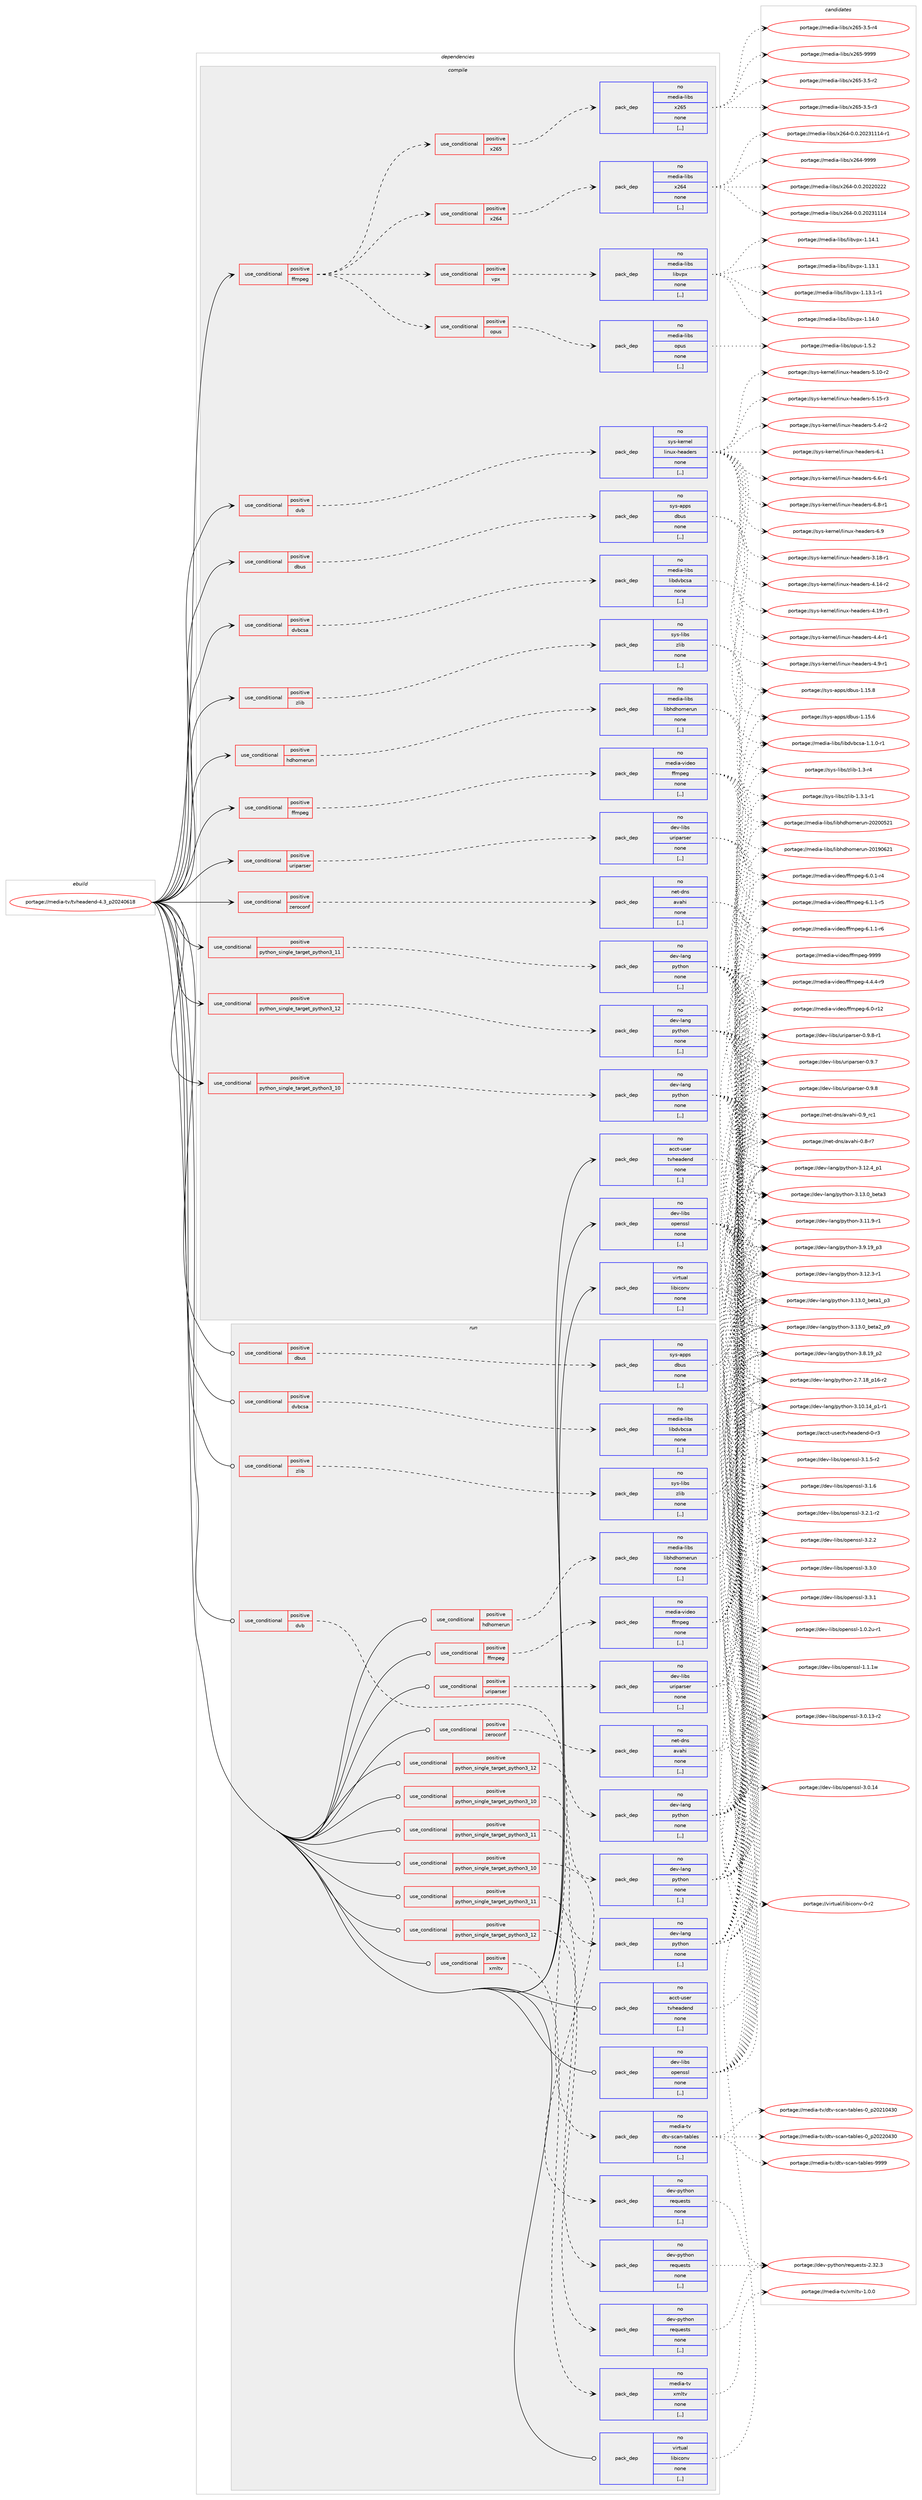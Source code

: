 digraph prolog {

# *************
# Graph options
# *************

newrank=true;
concentrate=true;
compound=true;
graph [rankdir=LR,fontname=Helvetica,fontsize=10,ranksep=1.5];#, ranksep=2.5, nodesep=0.2];
edge  [arrowhead=vee];
node  [fontname=Helvetica,fontsize=10];

# **********
# The ebuild
# **********

subgraph cluster_leftcol {
color=gray;
rank=same;
label=<<i>ebuild</i>>;
id [label="portage://media-tv/tvheadend-4.3_p20240618", color=red, width=4, href="../media-tv/tvheadend-4.3_p20240618.svg"];
}

# ****************
# The dependencies
# ****************

subgraph cluster_midcol {
color=gray;
label=<<i>dependencies</i>>;
subgraph cluster_compile {
fillcolor="#eeeeee";
style=filled;
label=<<i>compile</i>>;
subgraph cond80689 {
dependency317499 [label=<<TABLE BORDER="0" CELLBORDER="1" CELLSPACING="0" CELLPADDING="4"><TR><TD ROWSPAN="3" CELLPADDING="10">use_conditional</TD></TR><TR><TD>positive</TD></TR><TR><TD>dbus</TD></TR></TABLE>>, shape=none, color=red];
subgraph pack234355 {
dependency317500 [label=<<TABLE BORDER="0" CELLBORDER="1" CELLSPACING="0" CELLPADDING="4" WIDTH="220"><TR><TD ROWSPAN="6" CELLPADDING="30">pack_dep</TD></TR><TR><TD WIDTH="110">no</TD></TR><TR><TD>sys-apps</TD></TR><TR><TD>dbus</TD></TR><TR><TD>none</TD></TR><TR><TD>[,,]</TD></TR></TABLE>>, shape=none, color=blue];
}
dependency317499:e -> dependency317500:w [weight=20,style="dashed",arrowhead="vee"];
}
id:e -> dependency317499:w [weight=20,style="solid",arrowhead="vee"];
subgraph cond80690 {
dependency317501 [label=<<TABLE BORDER="0" CELLBORDER="1" CELLSPACING="0" CELLPADDING="4"><TR><TD ROWSPAN="3" CELLPADDING="10">use_conditional</TD></TR><TR><TD>positive</TD></TR><TR><TD>dvb</TD></TR></TABLE>>, shape=none, color=red];
subgraph pack234356 {
dependency317502 [label=<<TABLE BORDER="0" CELLBORDER="1" CELLSPACING="0" CELLPADDING="4" WIDTH="220"><TR><TD ROWSPAN="6" CELLPADDING="30">pack_dep</TD></TR><TR><TD WIDTH="110">no</TD></TR><TR><TD>sys-kernel</TD></TR><TR><TD>linux-headers</TD></TR><TR><TD>none</TD></TR><TR><TD>[,,]</TD></TR></TABLE>>, shape=none, color=blue];
}
dependency317501:e -> dependency317502:w [weight=20,style="dashed",arrowhead="vee"];
}
id:e -> dependency317501:w [weight=20,style="solid",arrowhead="vee"];
subgraph cond80691 {
dependency317503 [label=<<TABLE BORDER="0" CELLBORDER="1" CELLSPACING="0" CELLPADDING="4"><TR><TD ROWSPAN="3" CELLPADDING="10">use_conditional</TD></TR><TR><TD>positive</TD></TR><TR><TD>dvbcsa</TD></TR></TABLE>>, shape=none, color=red];
subgraph pack234357 {
dependency317504 [label=<<TABLE BORDER="0" CELLBORDER="1" CELLSPACING="0" CELLPADDING="4" WIDTH="220"><TR><TD ROWSPAN="6" CELLPADDING="30">pack_dep</TD></TR><TR><TD WIDTH="110">no</TD></TR><TR><TD>media-libs</TD></TR><TR><TD>libdvbcsa</TD></TR><TR><TD>none</TD></TR><TR><TD>[,,]</TD></TR></TABLE>>, shape=none, color=blue];
}
dependency317503:e -> dependency317504:w [weight=20,style="dashed",arrowhead="vee"];
}
id:e -> dependency317503:w [weight=20,style="solid",arrowhead="vee"];
subgraph cond80692 {
dependency317505 [label=<<TABLE BORDER="0" CELLBORDER="1" CELLSPACING="0" CELLPADDING="4"><TR><TD ROWSPAN="3" CELLPADDING="10">use_conditional</TD></TR><TR><TD>positive</TD></TR><TR><TD>ffmpeg</TD></TR></TABLE>>, shape=none, color=red];
subgraph cond80693 {
dependency317506 [label=<<TABLE BORDER="0" CELLBORDER="1" CELLSPACING="0" CELLPADDING="4"><TR><TD ROWSPAN="3" CELLPADDING="10">use_conditional</TD></TR><TR><TD>positive</TD></TR><TR><TD>opus</TD></TR></TABLE>>, shape=none, color=red];
subgraph pack234358 {
dependency317507 [label=<<TABLE BORDER="0" CELLBORDER="1" CELLSPACING="0" CELLPADDING="4" WIDTH="220"><TR><TD ROWSPAN="6" CELLPADDING="30">pack_dep</TD></TR><TR><TD WIDTH="110">no</TD></TR><TR><TD>media-libs</TD></TR><TR><TD>opus</TD></TR><TR><TD>none</TD></TR><TR><TD>[,,]</TD></TR></TABLE>>, shape=none, color=blue];
}
dependency317506:e -> dependency317507:w [weight=20,style="dashed",arrowhead="vee"];
}
dependency317505:e -> dependency317506:w [weight=20,style="dashed",arrowhead="vee"];
subgraph cond80694 {
dependency317508 [label=<<TABLE BORDER="0" CELLBORDER="1" CELLSPACING="0" CELLPADDING="4"><TR><TD ROWSPAN="3" CELLPADDING="10">use_conditional</TD></TR><TR><TD>positive</TD></TR><TR><TD>vpx</TD></TR></TABLE>>, shape=none, color=red];
subgraph pack234359 {
dependency317509 [label=<<TABLE BORDER="0" CELLBORDER="1" CELLSPACING="0" CELLPADDING="4" WIDTH="220"><TR><TD ROWSPAN="6" CELLPADDING="30">pack_dep</TD></TR><TR><TD WIDTH="110">no</TD></TR><TR><TD>media-libs</TD></TR><TR><TD>libvpx</TD></TR><TR><TD>none</TD></TR><TR><TD>[,,]</TD></TR></TABLE>>, shape=none, color=blue];
}
dependency317508:e -> dependency317509:w [weight=20,style="dashed",arrowhead="vee"];
}
dependency317505:e -> dependency317508:w [weight=20,style="dashed",arrowhead="vee"];
subgraph cond80695 {
dependency317510 [label=<<TABLE BORDER="0" CELLBORDER="1" CELLSPACING="0" CELLPADDING="4"><TR><TD ROWSPAN="3" CELLPADDING="10">use_conditional</TD></TR><TR><TD>positive</TD></TR><TR><TD>x264</TD></TR></TABLE>>, shape=none, color=red];
subgraph pack234360 {
dependency317511 [label=<<TABLE BORDER="0" CELLBORDER="1" CELLSPACING="0" CELLPADDING="4" WIDTH="220"><TR><TD ROWSPAN="6" CELLPADDING="30">pack_dep</TD></TR><TR><TD WIDTH="110">no</TD></TR><TR><TD>media-libs</TD></TR><TR><TD>x264</TD></TR><TR><TD>none</TD></TR><TR><TD>[,,]</TD></TR></TABLE>>, shape=none, color=blue];
}
dependency317510:e -> dependency317511:w [weight=20,style="dashed",arrowhead="vee"];
}
dependency317505:e -> dependency317510:w [weight=20,style="dashed",arrowhead="vee"];
subgraph cond80696 {
dependency317512 [label=<<TABLE BORDER="0" CELLBORDER="1" CELLSPACING="0" CELLPADDING="4"><TR><TD ROWSPAN="3" CELLPADDING="10">use_conditional</TD></TR><TR><TD>positive</TD></TR><TR><TD>x265</TD></TR></TABLE>>, shape=none, color=red];
subgraph pack234361 {
dependency317513 [label=<<TABLE BORDER="0" CELLBORDER="1" CELLSPACING="0" CELLPADDING="4" WIDTH="220"><TR><TD ROWSPAN="6" CELLPADDING="30">pack_dep</TD></TR><TR><TD WIDTH="110">no</TD></TR><TR><TD>media-libs</TD></TR><TR><TD>x265</TD></TR><TR><TD>none</TD></TR><TR><TD>[,,]</TD></TR></TABLE>>, shape=none, color=blue];
}
dependency317512:e -> dependency317513:w [weight=20,style="dashed",arrowhead="vee"];
}
dependency317505:e -> dependency317512:w [weight=20,style="dashed",arrowhead="vee"];
}
id:e -> dependency317505:w [weight=20,style="solid",arrowhead="vee"];
subgraph cond80697 {
dependency317514 [label=<<TABLE BORDER="0" CELLBORDER="1" CELLSPACING="0" CELLPADDING="4"><TR><TD ROWSPAN="3" CELLPADDING="10">use_conditional</TD></TR><TR><TD>positive</TD></TR><TR><TD>ffmpeg</TD></TR></TABLE>>, shape=none, color=red];
subgraph pack234362 {
dependency317515 [label=<<TABLE BORDER="0" CELLBORDER="1" CELLSPACING="0" CELLPADDING="4" WIDTH="220"><TR><TD ROWSPAN="6" CELLPADDING="30">pack_dep</TD></TR><TR><TD WIDTH="110">no</TD></TR><TR><TD>media-video</TD></TR><TR><TD>ffmpeg</TD></TR><TR><TD>none</TD></TR><TR><TD>[,,]</TD></TR></TABLE>>, shape=none, color=blue];
}
dependency317514:e -> dependency317515:w [weight=20,style="dashed",arrowhead="vee"];
}
id:e -> dependency317514:w [weight=20,style="solid",arrowhead="vee"];
subgraph cond80698 {
dependency317516 [label=<<TABLE BORDER="0" CELLBORDER="1" CELLSPACING="0" CELLPADDING="4"><TR><TD ROWSPAN="3" CELLPADDING="10">use_conditional</TD></TR><TR><TD>positive</TD></TR><TR><TD>hdhomerun</TD></TR></TABLE>>, shape=none, color=red];
subgraph pack234363 {
dependency317517 [label=<<TABLE BORDER="0" CELLBORDER="1" CELLSPACING="0" CELLPADDING="4" WIDTH="220"><TR><TD ROWSPAN="6" CELLPADDING="30">pack_dep</TD></TR><TR><TD WIDTH="110">no</TD></TR><TR><TD>media-libs</TD></TR><TR><TD>libhdhomerun</TD></TR><TR><TD>none</TD></TR><TR><TD>[,,]</TD></TR></TABLE>>, shape=none, color=blue];
}
dependency317516:e -> dependency317517:w [weight=20,style="dashed",arrowhead="vee"];
}
id:e -> dependency317516:w [weight=20,style="solid",arrowhead="vee"];
subgraph cond80699 {
dependency317518 [label=<<TABLE BORDER="0" CELLBORDER="1" CELLSPACING="0" CELLPADDING="4"><TR><TD ROWSPAN="3" CELLPADDING="10">use_conditional</TD></TR><TR><TD>positive</TD></TR><TR><TD>python_single_target_python3_10</TD></TR></TABLE>>, shape=none, color=red];
subgraph pack234364 {
dependency317519 [label=<<TABLE BORDER="0" CELLBORDER="1" CELLSPACING="0" CELLPADDING="4" WIDTH="220"><TR><TD ROWSPAN="6" CELLPADDING="30">pack_dep</TD></TR><TR><TD WIDTH="110">no</TD></TR><TR><TD>dev-lang</TD></TR><TR><TD>python</TD></TR><TR><TD>none</TD></TR><TR><TD>[,,]</TD></TR></TABLE>>, shape=none, color=blue];
}
dependency317518:e -> dependency317519:w [weight=20,style="dashed",arrowhead="vee"];
}
id:e -> dependency317518:w [weight=20,style="solid",arrowhead="vee"];
subgraph cond80700 {
dependency317520 [label=<<TABLE BORDER="0" CELLBORDER="1" CELLSPACING="0" CELLPADDING="4"><TR><TD ROWSPAN="3" CELLPADDING="10">use_conditional</TD></TR><TR><TD>positive</TD></TR><TR><TD>python_single_target_python3_11</TD></TR></TABLE>>, shape=none, color=red];
subgraph pack234365 {
dependency317521 [label=<<TABLE BORDER="0" CELLBORDER="1" CELLSPACING="0" CELLPADDING="4" WIDTH="220"><TR><TD ROWSPAN="6" CELLPADDING="30">pack_dep</TD></TR><TR><TD WIDTH="110">no</TD></TR><TR><TD>dev-lang</TD></TR><TR><TD>python</TD></TR><TR><TD>none</TD></TR><TR><TD>[,,]</TD></TR></TABLE>>, shape=none, color=blue];
}
dependency317520:e -> dependency317521:w [weight=20,style="dashed",arrowhead="vee"];
}
id:e -> dependency317520:w [weight=20,style="solid",arrowhead="vee"];
subgraph cond80701 {
dependency317522 [label=<<TABLE BORDER="0" CELLBORDER="1" CELLSPACING="0" CELLPADDING="4"><TR><TD ROWSPAN="3" CELLPADDING="10">use_conditional</TD></TR><TR><TD>positive</TD></TR><TR><TD>python_single_target_python3_12</TD></TR></TABLE>>, shape=none, color=red];
subgraph pack234366 {
dependency317523 [label=<<TABLE BORDER="0" CELLBORDER="1" CELLSPACING="0" CELLPADDING="4" WIDTH="220"><TR><TD ROWSPAN="6" CELLPADDING="30">pack_dep</TD></TR><TR><TD WIDTH="110">no</TD></TR><TR><TD>dev-lang</TD></TR><TR><TD>python</TD></TR><TR><TD>none</TD></TR><TR><TD>[,,]</TD></TR></TABLE>>, shape=none, color=blue];
}
dependency317522:e -> dependency317523:w [weight=20,style="dashed",arrowhead="vee"];
}
id:e -> dependency317522:w [weight=20,style="solid",arrowhead="vee"];
subgraph cond80702 {
dependency317524 [label=<<TABLE BORDER="0" CELLBORDER="1" CELLSPACING="0" CELLPADDING="4"><TR><TD ROWSPAN="3" CELLPADDING="10">use_conditional</TD></TR><TR><TD>positive</TD></TR><TR><TD>uriparser</TD></TR></TABLE>>, shape=none, color=red];
subgraph pack234367 {
dependency317525 [label=<<TABLE BORDER="0" CELLBORDER="1" CELLSPACING="0" CELLPADDING="4" WIDTH="220"><TR><TD ROWSPAN="6" CELLPADDING="30">pack_dep</TD></TR><TR><TD WIDTH="110">no</TD></TR><TR><TD>dev-libs</TD></TR><TR><TD>uriparser</TD></TR><TR><TD>none</TD></TR><TR><TD>[,,]</TD></TR></TABLE>>, shape=none, color=blue];
}
dependency317524:e -> dependency317525:w [weight=20,style="dashed",arrowhead="vee"];
}
id:e -> dependency317524:w [weight=20,style="solid",arrowhead="vee"];
subgraph cond80703 {
dependency317526 [label=<<TABLE BORDER="0" CELLBORDER="1" CELLSPACING="0" CELLPADDING="4"><TR><TD ROWSPAN="3" CELLPADDING="10">use_conditional</TD></TR><TR><TD>positive</TD></TR><TR><TD>zeroconf</TD></TR></TABLE>>, shape=none, color=red];
subgraph pack234368 {
dependency317527 [label=<<TABLE BORDER="0" CELLBORDER="1" CELLSPACING="0" CELLPADDING="4" WIDTH="220"><TR><TD ROWSPAN="6" CELLPADDING="30">pack_dep</TD></TR><TR><TD WIDTH="110">no</TD></TR><TR><TD>net-dns</TD></TR><TR><TD>avahi</TD></TR><TR><TD>none</TD></TR><TR><TD>[,,]</TD></TR></TABLE>>, shape=none, color=blue];
}
dependency317526:e -> dependency317527:w [weight=20,style="dashed",arrowhead="vee"];
}
id:e -> dependency317526:w [weight=20,style="solid",arrowhead="vee"];
subgraph cond80704 {
dependency317528 [label=<<TABLE BORDER="0" CELLBORDER="1" CELLSPACING="0" CELLPADDING="4"><TR><TD ROWSPAN="3" CELLPADDING="10">use_conditional</TD></TR><TR><TD>positive</TD></TR><TR><TD>zlib</TD></TR></TABLE>>, shape=none, color=red];
subgraph pack234369 {
dependency317529 [label=<<TABLE BORDER="0" CELLBORDER="1" CELLSPACING="0" CELLPADDING="4" WIDTH="220"><TR><TD ROWSPAN="6" CELLPADDING="30">pack_dep</TD></TR><TR><TD WIDTH="110">no</TD></TR><TR><TD>sys-libs</TD></TR><TR><TD>zlib</TD></TR><TR><TD>none</TD></TR><TR><TD>[,,]</TD></TR></TABLE>>, shape=none, color=blue];
}
dependency317528:e -> dependency317529:w [weight=20,style="dashed",arrowhead="vee"];
}
id:e -> dependency317528:w [weight=20,style="solid",arrowhead="vee"];
subgraph pack234370 {
dependency317530 [label=<<TABLE BORDER="0" CELLBORDER="1" CELLSPACING="0" CELLPADDING="4" WIDTH="220"><TR><TD ROWSPAN="6" CELLPADDING="30">pack_dep</TD></TR><TR><TD WIDTH="110">no</TD></TR><TR><TD>acct-user</TD></TR><TR><TD>tvheadend</TD></TR><TR><TD>none</TD></TR><TR><TD>[,,]</TD></TR></TABLE>>, shape=none, color=blue];
}
id:e -> dependency317530:w [weight=20,style="solid",arrowhead="vee"];
subgraph pack234371 {
dependency317531 [label=<<TABLE BORDER="0" CELLBORDER="1" CELLSPACING="0" CELLPADDING="4" WIDTH="220"><TR><TD ROWSPAN="6" CELLPADDING="30">pack_dep</TD></TR><TR><TD WIDTH="110">no</TD></TR><TR><TD>dev-libs</TD></TR><TR><TD>openssl</TD></TR><TR><TD>none</TD></TR><TR><TD>[,,]</TD></TR></TABLE>>, shape=none, color=blue];
}
id:e -> dependency317531:w [weight=20,style="solid",arrowhead="vee"];
subgraph pack234372 {
dependency317532 [label=<<TABLE BORDER="0" CELLBORDER="1" CELLSPACING="0" CELLPADDING="4" WIDTH="220"><TR><TD ROWSPAN="6" CELLPADDING="30">pack_dep</TD></TR><TR><TD WIDTH="110">no</TD></TR><TR><TD>virtual</TD></TR><TR><TD>libiconv</TD></TR><TR><TD>none</TD></TR><TR><TD>[,,]</TD></TR></TABLE>>, shape=none, color=blue];
}
id:e -> dependency317532:w [weight=20,style="solid",arrowhead="vee"];
}
subgraph cluster_compileandrun {
fillcolor="#eeeeee";
style=filled;
label=<<i>compile and run</i>>;
}
subgraph cluster_run {
fillcolor="#eeeeee";
style=filled;
label=<<i>run</i>>;
subgraph cond80705 {
dependency317533 [label=<<TABLE BORDER="0" CELLBORDER="1" CELLSPACING="0" CELLPADDING="4"><TR><TD ROWSPAN="3" CELLPADDING="10">use_conditional</TD></TR><TR><TD>positive</TD></TR><TR><TD>dbus</TD></TR></TABLE>>, shape=none, color=red];
subgraph pack234373 {
dependency317534 [label=<<TABLE BORDER="0" CELLBORDER="1" CELLSPACING="0" CELLPADDING="4" WIDTH="220"><TR><TD ROWSPAN="6" CELLPADDING="30">pack_dep</TD></TR><TR><TD WIDTH="110">no</TD></TR><TR><TD>sys-apps</TD></TR><TR><TD>dbus</TD></TR><TR><TD>none</TD></TR><TR><TD>[,,]</TD></TR></TABLE>>, shape=none, color=blue];
}
dependency317533:e -> dependency317534:w [weight=20,style="dashed",arrowhead="vee"];
}
id:e -> dependency317533:w [weight=20,style="solid",arrowhead="odot"];
subgraph cond80706 {
dependency317535 [label=<<TABLE BORDER="0" CELLBORDER="1" CELLSPACING="0" CELLPADDING="4"><TR><TD ROWSPAN="3" CELLPADDING="10">use_conditional</TD></TR><TR><TD>positive</TD></TR><TR><TD>dvb</TD></TR></TABLE>>, shape=none, color=red];
subgraph pack234374 {
dependency317536 [label=<<TABLE BORDER="0" CELLBORDER="1" CELLSPACING="0" CELLPADDING="4" WIDTH="220"><TR><TD ROWSPAN="6" CELLPADDING="30">pack_dep</TD></TR><TR><TD WIDTH="110">no</TD></TR><TR><TD>media-tv</TD></TR><TR><TD>dtv-scan-tables</TD></TR><TR><TD>none</TD></TR><TR><TD>[,,]</TD></TR></TABLE>>, shape=none, color=blue];
}
dependency317535:e -> dependency317536:w [weight=20,style="dashed",arrowhead="vee"];
}
id:e -> dependency317535:w [weight=20,style="solid",arrowhead="odot"];
subgraph cond80707 {
dependency317537 [label=<<TABLE BORDER="0" CELLBORDER="1" CELLSPACING="0" CELLPADDING="4"><TR><TD ROWSPAN="3" CELLPADDING="10">use_conditional</TD></TR><TR><TD>positive</TD></TR><TR><TD>dvbcsa</TD></TR></TABLE>>, shape=none, color=red];
subgraph pack234375 {
dependency317538 [label=<<TABLE BORDER="0" CELLBORDER="1" CELLSPACING="0" CELLPADDING="4" WIDTH="220"><TR><TD ROWSPAN="6" CELLPADDING="30">pack_dep</TD></TR><TR><TD WIDTH="110">no</TD></TR><TR><TD>media-libs</TD></TR><TR><TD>libdvbcsa</TD></TR><TR><TD>none</TD></TR><TR><TD>[,,]</TD></TR></TABLE>>, shape=none, color=blue];
}
dependency317537:e -> dependency317538:w [weight=20,style="dashed",arrowhead="vee"];
}
id:e -> dependency317537:w [weight=20,style="solid",arrowhead="odot"];
subgraph cond80708 {
dependency317539 [label=<<TABLE BORDER="0" CELLBORDER="1" CELLSPACING="0" CELLPADDING="4"><TR><TD ROWSPAN="3" CELLPADDING="10">use_conditional</TD></TR><TR><TD>positive</TD></TR><TR><TD>ffmpeg</TD></TR></TABLE>>, shape=none, color=red];
subgraph pack234376 {
dependency317540 [label=<<TABLE BORDER="0" CELLBORDER="1" CELLSPACING="0" CELLPADDING="4" WIDTH="220"><TR><TD ROWSPAN="6" CELLPADDING="30">pack_dep</TD></TR><TR><TD WIDTH="110">no</TD></TR><TR><TD>media-video</TD></TR><TR><TD>ffmpeg</TD></TR><TR><TD>none</TD></TR><TR><TD>[,,]</TD></TR></TABLE>>, shape=none, color=blue];
}
dependency317539:e -> dependency317540:w [weight=20,style="dashed",arrowhead="vee"];
}
id:e -> dependency317539:w [weight=20,style="solid",arrowhead="odot"];
subgraph cond80709 {
dependency317541 [label=<<TABLE BORDER="0" CELLBORDER="1" CELLSPACING="0" CELLPADDING="4"><TR><TD ROWSPAN="3" CELLPADDING="10">use_conditional</TD></TR><TR><TD>positive</TD></TR><TR><TD>hdhomerun</TD></TR></TABLE>>, shape=none, color=red];
subgraph pack234377 {
dependency317542 [label=<<TABLE BORDER="0" CELLBORDER="1" CELLSPACING="0" CELLPADDING="4" WIDTH="220"><TR><TD ROWSPAN="6" CELLPADDING="30">pack_dep</TD></TR><TR><TD WIDTH="110">no</TD></TR><TR><TD>media-libs</TD></TR><TR><TD>libhdhomerun</TD></TR><TR><TD>none</TD></TR><TR><TD>[,,]</TD></TR></TABLE>>, shape=none, color=blue];
}
dependency317541:e -> dependency317542:w [weight=20,style="dashed",arrowhead="vee"];
}
id:e -> dependency317541:w [weight=20,style="solid",arrowhead="odot"];
subgraph cond80710 {
dependency317543 [label=<<TABLE BORDER="0" CELLBORDER="1" CELLSPACING="0" CELLPADDING="4"><TR><TD ROWSPAN="3" CELLPADDING="10">use_conditional</TD></TR><TR><TD>positive</TD></TR><TR><TD>python_single_target_python3_10</TD></TR></TABLE>>, shape=none, color=red];
subgraph pack234378 {
dependency317544 [label=<<TABLE BORDER="0" CELLBORDER="1" CELLSPACING="0" CELLPADDING="4" WIDTH="220"><TR><TD ROWSPAN="6" CELLPADDING="30">pack_dep</TD></TR><TR><TD WIDTH="110">no</TD></TR><TR><TD>dev-lang</TD></TR><TR><TD>python</TD></TR><TR><TD>none</TD></TR><TR><TD>[,,]</TD></TR></TABLE>>, shape=none, color=blue];
}
dependency317543:e -> dependency317544:w [weight=20,style="dashed",arrowhead="vee"];
}
id:e -> dependency317543:w [weight=20,style="solid",arrowhead="odot"];
subgraph cond80711 {
dependency317545 [label=<<TABLE BORDER="0" CELLBORDER="1" CELLSPACING="0" CELLPADDING="4"><TR><TD ROWSPAN="3" CELLPADDING="10">use_conditional</TD></TR><TR><TD>positive</TD></TR><TR><TD>python_single_target_python3_10</TD></TR></TABLE>>, shape=none, color=red];
subgraph pack234379 {
dependency317546 [label=<<TABLE BORDER="0" CELLBORDER="1" CELLSPACING="0" CELLPADDING="4" WIDTH="220"><TR><TD ROWSPAN="6" CELLPADDING="30">pack_dep</TD></TR><TR><TD WIDTH="110">no</TD></TR><TR><TD>dev-python</TD></TR><TR><TD>requests</TD></TR><TR><TD>none</TD></TR><TR><TD>[,,]</TD></TR></TABLE>>, shape=none, color=blue];
}
dependency317545:e -> dependency317546:w [weight=20,style="dashed",arrowhead="vee"];
}
id:e -> dependency317545:w [weight=20,style="solid",arrowhead="odot"];
subgraph cond80712 {
dependency317547 [label=<<TABLE BORDER="0" CELLBORDER="1" CELLSPACING="0" CELLPADDING="4"><TR><TD ROWSPAN="3" CELLPADDING="10">use_conditional</TD></TR><TR><TD>positive</TD></TR><TR><TD>python_single_target_python3_11</TD></TR></TABLE>>, shape=none, color=red];
subgraph pack234380 {
dependency317548 [label=<<TABLE BORDER="0" CELLBORDER="1" CELLSPACING="0" CELLPADDING="4" WIDTH="220"><TR><TD ROWSPAN="6" CELLPADDING="30">pack_dep</TD></TR><TR><TD WIDTH="110">no</TD></TR><TR><TD>dev-lang</TD></TR><TR><TD>python</TD></TR><TR><TD>none</TD></TR><TR><TD>[,,]</TD></TR></TABLE>>, shape=none, color=blue];
}
dependency317547:e -> dependency317548:w [weight=20,style="dashed",arrowhead="vee"];
}
id:e -> dependency317547:w [weight=20,style="solid",arrowhead="odot"];
subgraph cond80713 {
dependency317549 [label=<<TABLE BORDER="0" CELLBORDER="1" CELLSPACING="0" CELLPADDING="4"><TR><TD ROWSPAN="3" CELLPADDING="10">use_conditional</TD></TR><TR><TD>positive</TD></TR><TR><TD>python_single_target_python3_11</TD></TR></TABLE>>, shape=none, color=red];
subgraph pack234381 {
dependency317550 [label=<<TABLE BORDER="0" CELLBORDER="1" CELLSPACING="0" CELLPADDING="4" WIDTH="220"><TR><TD ROWSPAN="6" CELLPADDING="30">pack_dep</TD></TR><TR><TD WIDTH="110">no</TD></TR><TR><TD>dev-python</TD></TR><TR><TD>requests</TD></TR><TR><TD>none</TD></TR><TR><TD>[,,]</TD></TR></TABLE>>, shape=none, color=blue];
}
dependency317549:e -> dependency317550:w [weight=20,style="dashed",arrowhead="vee"];
}
id:e -> dependency317549:w [weight=20,style="solid",arrowhead="odot"];
subgraph cond80714 {
dependency317551 [label=<<TABLE BORDER="0" CELLBORDER="1" CELLSPACING="0" CELLPADDING="4"><TR><TD ROWSPAN="3" CELLPADDING="10">use_conditional</TD></TR><TR><TD>positive</TD></TR><TR><TD>python_single_target_python3_12</TD></TR></TABLE>>, shape=none, color=red];
subgraph pack234382 {
dependency317552 [label=<<TABLE BORDER="0" CELLBORDER="1" CELLSPACING="0" CELLPADDING="4" WIDTH="220"><TR><TD ROWSPAN="6" CELLPADDING="30">pack_dep</TD></TR><TR><TD WIDTH="110">no</TD></TR><TR><TD>dev-lang</TD></TR><TR><TD>python</TD></TR><TR><TD>none</TD></TR><TR><TD>[,,]</TD></TR></TABLE>>, shape=none, color=blue];
}
dependency317551:e -> dependency317552:w [weight=20,style="dashed",arrowhead="vee"];
}
id:e -> dependency317551:w [weight=20,style="solid",arrowhead="odot"];
subgraph cond80715 {
dependency317553 [label=<<TABLE BORDER="0" CELLBORDER="1" CELLSPACING="0" CELLPADDING="4"><TR><TD ROWSPAN="3" CELLPADDING="10">use_conditional</TD></TR><TR><TD>positive</TD></TR><TR><TD>python_single_target_python3_12</TD></TR></TABLE>>, shape=none, color=red];
subgraph pack234383 {
dependency317554 [label=<<TABLE BORDER="0" CELLBORDER="1" CELLSPACING="0" CELLPADDING="4" WIDTH="220"><TR><TD ROWSPAN="6" CELLPADDING="30">pack_dep</TD></TR><TR><TD WIDTH="110">no</TD></TR><TR><TD>dev-python</TD></TR><TR><TD>requests</TD></TR><TR><TD>none</TD></TR><TR><TD>[,,]</TD></TR></TABLE>>, shape=none, color=blue];
}
dependency317553:e -> dependency317554:w [weight=20,style="dashed",arrowhead="vee"];
}
id:e -> dependency317553:w [weight=20,style="solid",arrowhead="odot"];
subgraph cond80716 {
dependency317555 [label=<<TABLE BORDER="0" CELLBORDER="1" CELLSPACING="0" CELLPADDING="4"><TR><TD ROWSPAN="3" CELLPADDING="10">use_conditional</TD></TR><TR><TD>positive</TD></TR><TR><TD>uriparser</TD></TR></TABLE>>, shape=none, color=red];
subgraph pack234384 {
dependency317556 [label=<<TABLE BORDER="0" CELLBORDER="1" CELLSPACING="0" CELLPADDING="4" WIDTH="220"><TR><TD ROWSPAN="6" CELLPADDING="30">pack_dep</TD></TR><TR><TD WIDTH="110">no</TD></TR><TR><TD>dev-libs</TD></TR><TR><TD>uriparser</TD></TR><TR><TD>none</TD></TR><TR><TD>[,,]</TD></TR></TABLE>>, shape=none, color=blue];
}
dependency317555:e -> dependency317556:w [weight=20,style="dashed",arrowhead="vee"];
}
id:e -> dependency317555:w [weight=20,style="solid",arrowhead="odot"];
subgraph cond80717 {
dependency317557 [label=<<TABLE BORDER="0" CELLBORDER="1" CELLSPACING="0" CELLPADDING="4"><TR><TD ROWSPAN="3" CELLPADDING="10">use_conditional</TD></TR><TR><TD>positive</TD></TR><TR><TD>xmltv</TD></TR></TABLE>>, shape=none, color=red];
subgraph pack234385 {
dependency317558 [label=<<TABLE BORDER="0" CELLBORDER="1" CELLSPACING="0" CELLPADDING="4" WIDTH="220"><TR><TD ROWSPAN="6" CELLPADDING="30">pack_dep</TD></TR><TR><TD WIDTH="110">no</TD></TR><TR><TD>media-tv</TD></TR><TR><TD>xmltv</TD></TR><TR><TD>none</TD></TR><TR><TD>[,,]</TD></TR></TABLE>>, shape=none, color=blue];
}
dependency317557:e -> dependency317558:w [weight=20,style="dashed",arrowhead="vee"];
}
id:e -> dependency317557:w [weight=20,style="solid",arrowhead="odot"];
subgraph cond80718 {
dependency317559 [label=<<TABLE BORDER="0" CELLBORDER="1" CELLSPACING="0" CELLPADDING="4"><TR><TD ROWSPAN="3" CELLPADDING="10">use_conditional</TD></TR><TR><TD>positive</TD></TR><TR><TD>zeroconf</TD></TR></TABLE>>, shape=none, color=red];
subgraph pack234386 {
dependency317560 [label=<<TABLE BORDER="0" CELLBORDER="1" CELLSPACING="0" CELLPADDING="4" WIDTH="220"><TR><TD ROWSPAN="6" CELLPADDING="30">pack_dep</TD></TR><TR><TD WIDTH="110">no</TD></TR><TR><TD>net-dns</TD></TR><TR><TD>avahi</TD></TR><TR><TD>none</TD></TR><TR><TD>[,,]</TD></TR></TABLE>>, shape=none, color=blue];
}
dependency317559:e -> dependency317560:w [weight=20,style="dashed",arrowhead="vee"];
}
id:e -> dependency317559:w [weight=20,style="solid",arrowhead="odot"];
subgraph cond80719 {
dependency317561 [label=<<TABLE BORDER="0" CELLBORDER="1" CELLSPACING="0" CELLPADDING="4"><TR><TD ROWSPAN="3" CELLPADDING="10">use_conditional</TD></TR><TR><TD>positive</TD></TR><TR><TD>zlib</TD></TR></TABLE>>, shape=none, color=red];
subgraph pack234387 {
dependency317562 [label=<<TABLE BORDER="0" CELLBORDER="1" CELLSPACING="0" CELLPADDING="4" WIDTH="220"><TR><TD ROWSPAN="6" CELLPADDING="30">pack_dep</TD></TR><TR><TD WIDTH="110">no</TD></TR><TR><TD>sys-libs</TD></TR><TR><TD>zlib</TD></TR><TR><TD>none</TD></TR><TR><TD>[,,]</TD></TR></TABLE>>, shape=none, color=blue];
}
dependency317561:e -> dependency317562:w [weight=20,style="dashed",arrowhead="vee"];
}
id:e -> dependency317561:w [weight=20,style="solid",arrowhead="odot"];
subgraph pack234388 {
dependency317563 [label=<<TABLE BORDER="0" CELLBORDER="1" CELLSPACING="0" CELLPADDING="4" WIDTH="220"><TR><TD ROWSPAN="6" CELLPADDING="30">pack_dep</TD></TR><TR><TD WIDTH="110">no</TD></TR><TR><TD>acct-user</TD></TR><TR><TD>tvheadend</TD></TR><TR><TD>none</TD></TR><TR><TD>[,,]</TD></TR></TABLE>>, shape=none, color=blue];
}
id:e -> dependency317563:w [weight=20,style="solid",arrowhead="odot"];
subgraph pack234389 {
dependency317564 [label=<<TABLE BORDER="0" CELLBORDER="1" CELLSPACING="0" CELLPADDING="4" WIDTH="220"><TR><TD ROWSPAN="6" CELLPADDING="30">pack_dep</TD></TR><TR><TD WIDTH="110">no</TD></TR><TR><TD>dev-libs</TD></TR><TR><TD>openssl</TD></TR><TR><TD>none</TD></TR><TR><TD>[,,]</TD></TR></TABLE>>, shape=none, color=blue];
}
id:e -> dependency317564:w [weight=20,style="solid",arrowhead="odot"];
subgraph pack234390 {
dependency317565 [label=<<TABLE BORDER="0" CELLBORDER="1" CELLSPACING="0" CELLPADDING="4" WIDTH="220"><TR><TD ROWSPAN="6" CELLPADDING="30">pack_dep</TD></TR><TR><TD WIDTH="110">no</TD></TR><TR><TD>virtual</TD></TR><TR><TD>libiconv</TD></TR><TR><TD>none</TD></TR><TR><TD>[,,]</TD></TR></TABLE>>, shape=none, color=blue];
}
id:e -> dependency317565:w [weight=20,style="solid",arrowhead="odot"];
}
}

# **************
# The candidates
# **************

subgraph cluster_choices {
rank=same;
color=gray;
label=<<i>candidates</i>>;

subgraph choice234355 {
color=black;
nodesep=1;
choice1151211154597112112115471009811711545494649534654 [label="portage://sys-apps/dbus-1.15.6", color=red, width=4,href="../sys-apps/dbus-1.15.6.svg"];
choice1151211154597112112115471009811711545494649534656 [label="portage://sys-apps/dbus-1.15.8", color=red, width=4,href="../sys-apps/dbus-1.15.8.svg"];
dependency317500:e -> choice1151211154597112112115471009811711545494649534654:w [style=dotted,weight="100"];
dependency317500:e -> choice1151211154597112112115471009811711545494649534656:w [style=dotted,weight="100"];
}
subgraph choice234356 {
color=black;
nodesep=1;
choice1151211154510710111411010110847108105110117120451041019710010111411545514649564511449 [label="portage://sys-kernel/linux-headers-3.18-r1", color=red, width=4,href="../sys-kernel/linux-headers-3.18-r1.svg"];
choice1151211154510710111411010110847108105110117120451041019710010111411545524649524511450 [label="portage://sys-kernel/linux-headers-4.14-r2", color=red, width=4,href="../sys-kernel/linux-headers-4.14-r2.svg"];
choice1151211154510710111411010110847108105110117120451041019710010111411545524649574511449 [label="portage://sys-kernel/linux-headers-4.19-r1", color=red, width=4,href="../sys-kernel/linux-headers-4.19-r1.svg"];
choice11512111545107101114110101108471081051101171204510410197100101114115455246524511449 [label="portage://sys-kernel/linux-headers-4.4-r1", color=red, width=4,href="../sys-kernel/linux-headers-4.4-r1.svg"];
choice11512111545107101114110101108471081051101171204510410197100101114115455246574511449 [label="portage://sys-kernel/linux-headers-4.9-r1", color=red, width=4,href="../sys-kernel/linux-headers-4.9-r1.svg"];
choice1151211154510710111411010110847108105110117120451041019710010111411545534649484511450 [label="portage://sys-kernel/linux-headers-5.10-r2", color=red, width=4,href="../sys-kernel/linux-headers-5.10-r2.svg"];
choice1151211154510710111411010110847108105110117120451041019710010111411545534649534511451 [label="portage://sys-kernel/linux-headers-5.15-r3", color=red, width=4,href="../sys-kernel/linux-headers-5.15-r3.svg"];
choice11512111545107101114110101108471081051101171204510410197100101114115455346524511450 [label="portage://sys-kernel/linux-headers-5.4-r2", color=red, width=4,href="../sys-kernel/linux-headers-5.4-r2.svg"];
choice1151211154510710111411010110847108105110117120451041019710010111411545544649 [label="portage://sys-kernel/linux-headers-6.1", color=red, width=4,href="../sys-kernel/linux-headers-6.1.svg"];
choice11512111545107101114110101108471081051101171204510410197100101114115455446544511449 [label="portage://sys-kernel/linux-headers-6.6-r1", color=red, width=4,href="../sys-kernel/linux-headers-6.6-r1.svg"];
choice11512111545107101114110101108471081051101171204510410197100101114115455446564511449 [label="portage://sys-kernel/linux-headers-6.8-r1", color=red, width=4,href="../sys-kernel/linux-headers-6.8-r1.svg"];
choice1151211154510710111411010110847108105110117120451041019710010111411545544657 [label="portage://sys-kernel/linux-headers-6.9", color=red, width=4,href="../sys-kernel/linux-headers-6.9.svg"];
dependency317502:e -> choice1151211154510710111411010110847108105110117120451041019710010111411545514649564511449:w [style=dotted,weight="100"];
dependency317502:e -> choice1151211154510710111411010110847108105110117120451041019710010111411545524649524511450:w [style=dotted,weight="100"];
dependency317502:e -> choice1151211154510710111411010110847108105110117120451041019710010111411545524649574511449:w [style=dotted,weight="100"];
dependency317502:e -> choice11512111545107101114110101108471081051101171204510410197100101114115455246524511449:w [style=dotted,weight="100"];
dependency317502:e -> choice11512111545107101114110101108471081051101171204510410197100101114115455246574511449:w [style=dotted,weight="100"];
dependency317502:e -> choice1151211154510710111411010110847108105110117120451041019710010111411545534649484511450:w [style=dotted,weight="100"];
dependency317502:e -> choice1151211154510710111411010110847108105110117120451041019710010111411545534649534511451:w [style=dotted,weight="100"];
dependency317502:e -> choice11512111545107101114110101108471081051101171204510410197100101114115455346524511450:w [style=dotted,weight="100"];
dependency317502:e -> choice1151211154510710111411010110847108105110117120451041019710010111411545544649:w [style=dotted,weight="100"];
dependency317502:e -> choice11512111545107101114110101108471081051101171204510410197100101114115455446544511449:w [style=dotted,weight="100"];
dependency317502:e -> choice11512111545107101114110101108471081051101171204510410197100101114115455446564511449:w [style=dotted,weight="100"];
dependency317502:e -> choice1151211154510710111411010110847108105110117120451041019710010111411545544657:w [style=dotted,weight="100"];
}
subgraph choice234357 {
color=black;
nodesep=1;
choice10910110010597451081059811547108105981001189899115974549464946484511449 [label="portage://media-libs/libdvbcsa-1.1.0-r1", color=red, width=4,href="../media-libs/libdvbcsa-1.1.0-r1.svg"];
dependency317504:e -> choice10910110010597451081059811547108105981001189899115974549464946484511449:w [style=dotted,weight="100"];
}
subgraph choice234358 {
color=black;
nodesep=1;
choice10910110010597451081059811547111112117115454946534650 [label="portage://media-libs/opus-1.5.2", color=red, width=4,href="../media-libs/opus-1.5.2.svg"];
dependency317507:e -> choice10910110010597451081059811547111112117115454946534650:w [style=dotted,weight="100"];
}
subgraph choice234359 {
color=black;
nodesep=1;
choice109101100105974510810598115471081059811811212045494649514649 [label="portage://media-libs/libvpx-1.13.1", color=red, width=4,href="../media-libs/libvpx-1.13.1.svg"];
choice1091011001059745108105981154710810598118112120454946495146494511449 [label="portage://media-libs/libvpx-1.13.1-r1", color=red, width=4,href="../media-libs/libvpx-1.13.1-r1.svg"];
choice109101100105974510810598115471081059811811212045494649524648 [label="portage://media-libs/libvpx-1.14.0", color=red, width=4,href="../media-libs/libvpx-1.14.0.svg"];
choice109101100105974510810598115471081059811811212045494649524649 [label="portage://media-libs/libvpx-1.14.1", color=red, width=4,href="../media-libs/libvpx-1.14.1.svg"];
dependency317509:e -> choice109101100105974510810598115471081059811811212045494649514649:w [style=dotted,weight="100"];
dependency317509:e -> choice1091011001059745108105981154710810598118112120454946495146494511449:w [style=dotted,weight="100"];
dependency317509:e -> choice109101100105974510810598115471081059811811212045494649524648:w [style=dotted,weight="100"];
dependency317509:e -> choice109101100105974510810598115471081059811811212045494649524649:w [style=dotted,weight="100"];
}
subgraph choice234360 {
color=black;
nodesep=1;
choice1091011001059745108105981154712050545245484648465048505048505050 [label="portage://media-libs/x264-0.0.20220222", color=red, width=4,href="../media-libs/x264-0.0.20220222.svg"];
choice1091011001059745108105981154712050545245484648465048505149494952 [label="portage://media-libs/x264-0.0.20231114", color=red, width=4,href="../media-libs/x264-0.0.20231114.svg"];
choice10910110010597451081059811547120505452454846484650485051494949524511449 [label="portage://media-libs/x264-0.0.20231114-r1", color=red, width=4,href="../media-libs/x264-0.0.20231114-r1.svg"];
choice109101100105974510810598115471205054524557575757 [label="portage://media-libs/x264-9999", color=red, width=4,href="../media-libs/x264-9999.svg"];
dependency317511:e -> choice1091011001059745108105981154712050545245484648465048505048505050:w [style=dotted,weight="100"];
dependency317511:e -> choice1091011001059745108105981154712050545245484648465048505149494952:w [style=dotted,weight="100"];
dependency317511:e -> choice10910110010597451081059811547120505452454846484650485051494949524511449:w [style=dotted,weight="100"];
dependency317511:e -> choice109101100105974510810598115471205054524557575757:w [style=dotted,weight="100"];
}
subgraph choice234361 {
color=black;
nodesep=1;
choice10910110010597451081059811547120505453455146534511450 [label="portage://media-libs/x265-3.5-r2", color=red, width=4,href="../media-libs/x265-3.5-r2.svg"];
choice10910110010597451081059811547120505453455146534511451 [label="portage://media-libs/x265-3.5-r3", color=red, width=4,href="../media-libs/x265-3.5-r3.svg"];
choice10910110010597451081059811547120505453455146534511452 [label="portage://media-libs/x265-3.5-r4", color=red, width=4,href="../media-libs/x265-3.5-r4.svg"];
choice109101100105974510810598115471205054534557575757 [label="portage://media-libs/x265-9999", color=red, width=4,href="../media-libs/x265-9999.svg"];
dependency317513:e -> choice10910110010597451081059811547120505453455146534511450:w [style=dotted,weight="100"];
dependency317513:e -> choice10910110010597451081059811547120505453455146534511451:w [style=dotted,weight="100"];
dependency317513:e -> choice10910110010597451081059811547120505453455146534511452:w [style=dotted,weight="100"];
dependency317513:e -> choice109101100105974510810598115471205054534557575757:w [style=dotted,weight="100"];
}
subgraph choice234362 {
color=black;
nodesep=1;
choice1091011001059745118105100101111471021021091121011034552465246524511457 [label="portage://media-video/ffmpeg-4.4.4-r9", color=red, width=4,href="../media-video/ffmpeg-4.4.4-r9.svg"];
choice10910110010597451181051001011114710210210911210110345544648451144950 [label="portage://media-video/ffmpeg-6.0-r12", color=red, width=4,href="../media-video/ffmpeg-6.0-r12.svg"];
choice1091011001059745118105100101111471021021091121011034554464846494511452 [label="portage://media-video/ffmpeg-6.0.1-r4", color=red, width=4,href="../media-video/ffmpeg-6.0.1-r4.svg"];
choice1091011001059745118105100101111471021021091121011034554464946494511453 [label="portage://media-video/ffmpeg-6.1.1-r5", color=red, width=4,href="../media-video/ffmpeg-6.1.1-r5.svg"];
choice1091011001059745118105100101111471021021091121011034554464946494511454 [label="portage://media-video/ffmpeg-6.1.1-r6", color=red, width=4,href="../media-video/ffmpeg-6.1.1-r6.svg"];
choice1091011001059745118105100101111471021021091121011034557575757 [label="portage://media-video/ffmpeg-9999", color=red, width=4,href="../media-video/ffmpeg-9999.svg"];
dependency317515:e -> choice1091011001059745118105100101111471021021091121011034552465246524511457:w [style=dotted,weight="100"];
dependency317515:e -> choice10910110010597451181051001011114710210210911210110345544648451144950:w [style=dotted,weight="100"];
dependency317515:e -> choice1091011001059745118105100101111471021021091121011034554464846494511452:w [style=dotted,weight="100"];
dependency317515:e -> choice1091011001059745118105100101111471021021091121011034554464946494511453:w [style=dotted,weight="100"];
dependency317515:e -> choice1091011001059745118105100101111471021021091121011034554464946494511454:w [style=dotted,weight="100"];
dependency317515:e -> choice1091011001059745118105100101111471021021091121011034557575757:w [style=dotted,weight="100"];
}
subgraph choice234363 {
color=black;
nodesep=1;
choice1091011001059745108105981154710810598104100104111109101114117110455048495748545049 [label="portage://media-libs/libhdhomerun-20190621", color=red, width=4,href="../media-libs/libhdhomerun-20190621.svg"];
choice1091011001059745108105981154710810598104100104111109101114117110455048504848535049 [label="portage://media-libs/libhdhomerun-20200521", color=red, width=4,href="../media-libs/libhdhomerun-20200521.svg"];
dependency317517:e -> choice1091011001059745108105981154710810598104100104111109101114117110455048495748545049:w [style=dotted,weight="100"];
dependency317517:e -> choice1091011001059745108105981154710810598104100104111109101114117110455048504848535049:w [style=dotted,weight="100"];
}
subgraph choice234364 {
color=black;
nodesep=1;
choice100101118451089711010347112121116104111110455046554649569511249544511450 [label="portage://dev-lang/python-2.7.18_p16-r2", color=red, width=4,href="../dev-lang/python-2.7.18_p16-r2.svg"];
choice100101118451089711010347112121116104111110455146494846495295112494511449 [label="portage://dev-lang/python-3.10.14_p1-r1", color=red, width=4,href="../dev-lang/python-3.10.14_p1-r1.svg"];
choice100101118451089711010347112121116104111110455146494946574511449 [label="portage://dev-lang/python-3.11.9-r1", color=red, width=4,href="../dev-lang/python-3.11.9-r1.svg"];
choice100101118451089711010347112121116104111110455146495046514511449 [label="portage://dev-lang/python-3.12.3-r1", color=red, width=4,href="../dev-lang/python-3.12.3-r1.svg"];
choice100101118451089711010347112121116104111110455146495046529511249 [label="portage://dev-lang/python-3.12.4_p1", color=red, width=4,href="../dev-lang/python-3.12.4_p1.svg"];
choice10010111845108971101034711212111610411111045514649514648959810111697499511251 [label="portage://dev-lang/python-3.13.0_beta1_p3", color=red, width=4,href="../dev-lang/python-3.13.0_beta1_p3.svg"];
choice10010111845108971101034711212111610411111045514649514648959810111697509511257 [label="portage://dev-lang/python-3.13.0_beta2_p9", color=red, width=4,href="../dev-lang/python-3.13.0_beta2_p9.svg"];
choice1001011184510897110103471121211161041111104551464951464895981011169751 [label="portage://dev-lang/python-3.13.0_beta3", color=red, width=4,href="../dev-lang/python-3.13.0_beta3.svg"];
choice100101118451089711010347112121116104111110455146564649579511250 [label="portage://dev-lang/python-3.8.19_p2", color=red, width=4,href="../dev-lang/python-3.8.19_p2.svg"];
choice100101118451089711010347112121116104111110455146574649579511251 [label="portage://dev-lang/python-3.9.19_p3", color=red, width=4,href="../dev-lang/python-3.9.19_p3.svg"];
dependency317519:e -> choice100101118451089711010347112121116104111110455046554649569511249544511450:w [style=dotted,weight="100"];
dependency317519:e -> choice100101118451089711010347112121116104111110455146494846495295112494511449:w [style=dotted,weight="100"];
dependency317519:e -> choice100101118451089711010347112121116104111110455146494946574511449:w [style=dotted,weight="100"];
dependency317519:e -> choice100101118451089711010347112121116104111110455146495046514511449:w [style=dotted,weight="100"];
dependency317519:e -> choice100101118451089711010347112121116104111110455146495046529511249:w [style=dotted,weight="100"];
dependency317519:e -> choice10010111845108971101034711212111610411111045514649514648959810111697499511251:w [style=dotted,weight="100"];
dependency317519:e -> choice10010111845108971101034711212111610411111045514649514648959810111697509511257:w [style=dotted,weight="100"];
dependency317519:e -> choice1001011184510897110103471121211161041111104551464951464895981011169751:w [style=dotted,weight="100"];
dependency317519:e -> choice100101118451089711010347112121116104111110455146564649579511250:w [style=dotted,weight="100"];
dependency317519:e -> choice100101118451089711010347112121116104111110455146574649579511251:w [style=dotted,weight="100"];
}
subgraph choice234365 {
color=black;
nodesep=1;
choice100101118451089711010347112121116104111110455046554649569511249544511450 [label="portage://dev-lang/python-2.7.18_p16-r2", color=red, width=4,href="../dev-lang/python-2.7.18_p16-r2.svg"];
choice100101118451089711010347112121116104111110455146494846495295112494511449 [label="portage://dev-lang/python-3.10.14_p1-r1", color=red, width=4,href="../dev-lang/python-3.10.14_p1-r1.svg"];
choice100101118451089711010347112121116104111110455146494946574511449 [label="portage://dev-lang/python-3.11.9-r1", color=red, width=4,href="../dev-lang/python-3.11.9-r1.svg"];
choice100101118451089711010347112121116104111110455146495046514511449 [label="portage://dev-lang/python-3.12.3-r1", color=red, width=4,href="../dev-lang/python-3.12.3-r1.svg"];
choice100101118451089711010347112121116104111110455146495046529511249 [label="portage://dev-lang/python-3.12.4_p1", color=red, width=4,href="../dev-lang/python-3.12.4_p1.svg"];
choice10010111845108971101034711212111610411111045514649514648959810111697499511251 [label="portage://dev-lang/python-3.13.0_beta1_p3", color=red, width=4,href="../dev-lang/python-3.13.0_beta1_p3.svg"];
choice10010111845108971101034711212111610411111045514649514648959810111697509511257 [label="portage://dev-lang/python-3.13.0_beta2_p9", color=red, width=4,href="../dev-lang/python-3.13.0_beta2_p9.svg"];
choice1001011184510897110103471121211161041111104551464951464895981011169751 [label="portage://dev-lang/python-3.13.0_beta3", color=red, width=4,href="../dev-lang/python-3.13.0_beta3.svg"];
choice100101118451089711010347112121116104111110455146564649579511250 [label="portage://dev-lang/python-3.8.19_p2", color=red, width=4,href="../dev-lang/python-3.8.19_p2.svg"];
choice100101118451089711010347112121116104111110455146574649579511251 [label="portage://dev-lang/python-3.9.19_p3", color=red, width=4,href="../dev-lang/python-3.9.19_p3.svg"];
dependency317521:e -> choice100101118451089711010347112121116104111110455046554649569511249544511450:w [style=dotted,weight="100"];
dependency317521:e -> choice100101118451089711010347112121116104111110455146494846495295112494511449:w [style=dotted,weight="100"];
dependency317521:e -> choice100101118451089711010347112121116104111110455146494946574511449:w [style=dotted,weight="100"];
dependency317521:e -> choice100101118451089711010347112121116104111110455146495046514511449:w [style=dotted,weight="100"];
dependency317521:e -> choice100101118451089711010347112121116104111110455146495046529511249:w [style=dotted,weight="100"];
dependency317521:e -> choice10010111845108971101034711212111610411111045514649514648959810111697499511251:w [style=dotted,weight="100"];
dependency317521:e -> choice10010111845108971101034711212111610411111045514649514648959810111697509511257:w [style=dotted,weight="100"];
dependency317521:e -> choice1001011184510897110103471121211161041111104551464951464895981011169751:w [style=dotted,weight="100"];
dependency317521:e -> choice100101118451089711010347112121116104111110455146564649579511250:w [style=dotted,weight="100"];
dependency317521:e -> choice100101118451089711010347112121116104111110455146574649579511251:w [style=dotted,weight="100"];
}
subgraph choice234366 {
color=black;
nodesep=1;
choice100101118451089711010347112121116104111110455046554649569511249544511450 [label="portage://dev-lang/python-2.7.18_p16-r2", color=red, width=4,href="../dev-lang/python-2.7.18_p16-r2.svg"];
choice100101118451089711010347112121116104111110455146494846495295112494511449 [label="portage://dev-lang/python-3.10.14_p1-r1", color=red, width=4,href="../dev-lang/python-3.10.14_p1-r1.svg"];
choice100101118451089711010347112121116104111110455146494946574511449 [label="portage://dev-lang/python-3.11.9-r1", color=red, width=4,href="../dev-lang/python-3.11.9-r1.svg"];
choice100101118451089711010347112121116104111110455146495046514511449 [label="portage://dev-lang/python-3.12.3-r1", color=red, width=4,href="../dev-lang/python-3.12.3-r1.svg"];
choice100101118451089711010347112121116104111110455146495046529511249 [label="portage://dev-lang/python-3.12.4_p1", color=red, width=4,href="../dev-lang/python-3.12.4_p1.svg"];
choice10010111845108971101034711212111610411111045514649514648959810111697499511251 [label="portage://dev-lang/python-3.13.0_beta1_p3", color=red, width=4,href="../dev-lang/python-3.13.0_beta1_p3.svg"];
choice10010111845108971101034711212111610411111045514649514648959810111697509511257 [label="portage://dev-lang/python-3.13.0_beta2_p9", color=red, width=4,href="../dev-lang/python-3.13.0_beta2_p9.svg"];
choice1001011184510897110103471121211161041111104551464951464895981011169751 [label="portage://dev-lang/python-3.13.0_beta3", color=red, width=4,href="../dev-lang/python-3.13.0_beta3.svg"];
choice100101118451089711010347112121116104111110455146564649579511250 [label="portage://dev-lang/python-3.8.19_p2", color=red, width=4,href="../dev-lang/python-3.8.19_p2.svg"];
choice100101118451089711010347112121116104111110455146574649579511251 [label="portage://dev-lang/python-3.9.19_p3", color=red, width=4,href="../dev-lang/python-3.9.19_p3.svg"];
dependency317523:e -> choice100101118451089711010347112121116104111110455046554649569511249544511450:w [style=dotted,weight="100"];
dependency317523:e -> choice100101118451089711010347112121116104111110455146494846495295112494511449:w [style=dotted,weight="100"];
dependency317523:e -> choice100101118451089711010347112121116104111110455146494946574511449:w [style=dotted,weight="100"];
dependency317523:e -> choice100101118451089711010347112121116104111110455146495046514511449:w [style=dotted,weight="100"];
dependency317523:e -> choice100101118451089711010347112121116104111110455146495046529511249:w [style=dotted,weight="100"];
dependency317523:e -> choice10010111845108971101034711212111610411111045514649514648959810111697499511251:w [style=dotted,weight="100"];
dependency317523:e -> choice10010111845108971101034711212111610411111045514649514648959810111697509511257:w [style=dotted,weight="100"];
dependency317523:e -> choice1001011184510897110103471121211161041111104551464951464895981011169751:w [style=dotted,weight="100"];
dependency317523:e -> choice100101118451089711010347112121116104111110455146564649579511250:w [style=dotted,weight="100"];
dependency317523:e -> choice100101118451089711010347112121116104111110455146574649579511251:w [style=dotted,weight="100"];
}
subgraph choice234367 {
color=black;
nodesep=1;
choice10010111845108105981154711711410511297114115101114454846574655 [label="portage://dev-libs/uriparser-0.9.7", color=red, width=4,href="../dev-libs/uriparser-0.9.7.svg"];
choice10010111845108105981154711711410511297114115101114454846574656 [label="portage://dev-libs/uriparser-0.9.8", color=red, width=4,href="../dev-libs/uriparser-0.9.8.svg"];
choice100101118451081059811547117114105112971141151011144548465746564511449 [label="portage://dev-libs/uriparser-0.9.8-r1", color=red, width=4,href="../dev-libs/uriparser-0.9.8-r1.svg"];
dependency317525:e -> choice10010111845108105981154711711410511297114115101114454846574655:w [style=dotted,weight="100"];
dependency317525:e -> choice10010111845108105981154711711410511297114115101114454846574656:w [style=dotted,weight="100"];
dependency317525:e -> choice100101118451081059811547117114105112971141151011144548465746564511449:w [style=dotted,weight="100"];
}
subgraph choice234368 {
color=black;
nodesep=1;
choice11010111645100110115479711897104105454846564511455 [label="portage://net-dns/avahi-0.8-r7", color=red, width=4,href="../net-dns/avahi-0.8-r7.svg"];
choice1101011164510011011547971189710410545484657951149949 [label="portage://net-dns/avahi-0.9_rc1", color=red, width=4,href="../net-dns/avahi-0.9_rc1.svg"];
dependency317527:e -> choice11010111645100110115479711897104105454846564511455:w [style=dotted,weight="100"];
dependency317527:e -> choice1101011164510011011547971189710410545484657951149949:w [style=dotted,weight="100"];
}
subgraph choice234369 {
color=black;
nodesep=1;
choice11512111545108105981154712210810598454946514511452 [label="portage://sys-libs/zlib-1.3-r4", color=red, width=4,href="../sys-libs/zlib-1.3-r4.svg"];
choice115121115451081059811547122108105984549465146494511449 [label="portage://sys-libs/zlib-1.3.1-r1", color=red, width=4,href="../sys-libs/zlib-1.3.1-r1.svg"];
dependency317529:e -> choice11512111545108105981154712210810598454946514511452:w [style=dotted,weight="100"];
dependency317529:e -> choice115121115451081059811547122108105984549465146494511449:w [style=dotted,weight="100"];
}
subgraph choice234370 {
color=black;
nodesep=1;
choice97999911645117115101114471161181041019710010111010045484511451 [label="portage://acct-user/tvheadend-0-r3", color=red, width=4,href="../acct-user/tvheadend-0-r3.svg"];
dependency317530:e -> choice97999911645117115101114471161181041019710010111010045484511451:w [style=dotted,weight="100"];
}
subgraph choice234371 {
color=black;
nodesep=1;
choice1001011184510810598115471111121011101151151084549464846501174511449 [label="portage://dev-libs/openssl-1.0.2u-r1", color=red, width=4,href="../dev-libs/openssl-1.0.2u-r1.svg"];
choice100101118451081059811547111112101110115115108454946494649119 [label="portage://dev-libs/openssl-1.1.1w", color=red, width=4,href="../dev-libs/openssl-1.1.1w.svg"];
choice100101118451081059811547111112101110115115108455146484649514511450 [label="portage://dev-libs/openssl-3.0.13-r2", color=red, width=4,href="../dev-libs/openssl-3.0.13-r2.svg"];
choice10010111845108105981154711111210111011511510845514648464952 [label="portage://dev-libs/openssl-3.0.14", color=red, width=4,href="../dev-libs/openssl-3.0.14.svg"];
choice1001011184510810598115471111121011101151151084551464946534511450 [label="portage://dev-libs/openssl-3.1.5-r2", color=red, width=4,href="../dev-libs/openssl-3.1.5-r2.svg"];
choice100101118451081059811547111112101110115115108455146494654 [label="portage://dev-libs/openssl-3.1.6", color=red, width=4,href="../dev-libs/openssl-3.1.6.svg"];
choice1001011184510810598115471111121011101151151084551465046494511450 [label="portage://dev-libs/openssl-3.2.1-r2", color=red, width=4,href="../dev-libs/openssl-3.2.1-r2.svg"];
choice100101118451081059811547111112101110115115108455146504650 [label="portage://dev-libs/openssl-3.2.2", color=red, width=4,href="../dev-libs/openssl-3.2.2.svg"];
choice100101118451081059811547111112101110115115108455146514648 [label="portage://dev-libs/openssl-3.3.0", color=red, width=4,href="../dev-libs/openssl-3.3.0.svg"];
choice100101118451081059811547111112101110115115108455146514649 [label="portage://dev-libs/openssl-3.3.1", color=red, width=4,href="../dev-libs/openssl-3.3.1.svg"];
dependency317531:e -> choice1001011184510810598115471111121011101151151084549464846501174511449:w [style=dotted,weight="100"];
dependency317531:e -> choice100101118451081059811547111112101110115115108454946494649119:w [style=dotted,weight="100"];
dependency317531:e -> choice100101118451081059811547111112101110115115108455146484649514511450:w [style=dotted,weight="100"];
dependency317531:e -> choice10010111845108105981154711111210111011511510845514648464952:w [style=dotted,weight="100"];
dependency317531:e -> choice1001011184510810598115471111121011101151151084551464946534511450:w [style=dotted,weight="100"];
dependency317531:e -> choice100101118451081059811547111112101110115115108455146494654:w [style=dotted,weight="100"];
dependency317531:e -> choice1001011184510810598115471111121011101151151084551465046494511450:w [style=dotted,weight="100"];
dependency317531:e -> choice100101118451081059811547111112101110115115108455146504650:w [style=dotted,weight="100"];
dependency317531:e -> choice100101118451081059811547111112101110115115108455146514648:w [style=dotted,weight="100"];
dependency317531:e -> choice100101118451081059811547111112101110115115108455146514649:w [style=dotted,weight="100"];
}
subgraph choice234372 {
color=black;
nodesep=1;
choice1181051141161179710847108105981059911111011845484511450 [label="portage://virtual/libiconv-0-r2", color=red, width=4,href="../virtual/libiconv-0-r2.svg"];
dependency317532:e -> choice1181051141161179710847108105981059911111011845484511450:w [style=dotted,weight="100"];
}
subgraph choice234373 {
color=black;
nodesep=1;
choice1151211154597112112115471009811711545494649534654 [label="portage://sys-apps/dbus-1.15.6", color=red, width=4,href="../sys-apps/dbus-1.15.6.svg"];
choice1151211154597112112115471009811711545494649534656 [label="portage://sys-apps/dbus-1.15.8", color=red, width=4,href="../sys-apps/dbus-1.15.8.svg"];
dependency317534:e -> choice1151211154597112112115471009811711545494649534654:w [style=dotted,weight="100"];
dependency317534:e -> choice1151211154597112112115471009811711545494649534656:w [style=dotted,weight="100"];
}
subgraph choice234374 {
color=black;
nodesep=1;
choice1091011001059745116118471001161184511599971104511697981081011154548951125048504948525148 [label="portage://media-tv/dtv-scan-tables-0_p20210430", color=red, width=4,href="../media-tv/dtv-scan-tables-0_p20210430.svg"];
choice1091011001059745116118471001161184511599971104511697981081011154548951125048505048525148 [label="portage://media-tv/dtv-scan-tables-0_p20220430", color=red, width=4,href="../media-tv/dtv-scan-tables-0_p20220430.svg"];
choice1091011001059745116118471001161184511599971104511697981081011154557575757 [label="portage://media-tv/dtv-scan-tables-9999", color=red, width=4,href="../media-tv/dtv-scan-tables-9999.svg"];
dependency317536:e -> choice1091011001059745116118471001161184511599971104511697981081011154548951125048504948525148:w [style=dotted,weight="100"];
dependency317536:e -> choice1091011001059745116118471001161184511599971104511697981081011154548951125048505048525148:w [style=dotted,weight="100"];
dependency317536:e -> choice1091011001059745116118471001161184511599971104511697981081011154557575757:w [style=dotted,weight="100"];
}
subgraph choice234375 {
color=black;
nodesep=1;
choice10910110010597451081059811547108105981001189899115974549464946484511449 [label="portage://media-libs/libdvbcsa-1.1.0-r1", color=red, width=4,href="../media-libs/libdvbcsa-1.1.0-r1.svg"];
dependency317538:e -> choice10910110010597451081059811547108105981001189899115974549464946484511449:w [style=dotted,weight="100"];
}
subgraph choice234376 {
color=black;
nodesep=1;
choice1091011001059745118105100101111471021021091121011034552465246524511457 [label="portage://media-video/ffmpeg-4.4.4-r9", color=red, width=4,href="../media-video/ffmpeg-4.4.4-r9.svg"];
choice10910110010597451181051001011114710210210911210110345544648451144950 [label="portage://media-video/ffmpeg-6.0-r12", color=red, width=4,href="../media-video/ffmpeg-6.0-r12.svg"];
choice1091011001059745118105100101111471021021091121011034554464846494511452 [label="portage://media-video/ffmpeg-6.0.1-r4", color=red, width=4,href="../media-video/ffmpeg-6.0.1-r4.svg"];
choice1091011001059745118105100101111471021021091121011034554464946494511453 [label="portage://media-video/ffmpeg-6.1.1-r5", color=red, width=4,href="../media-video/ffmpeg-6.1.1-r5.svg"];
choice1091011001059745118105100101111471021021091121011034554464946494511454 [label="portage://media-video/ffmpeg-6.1.1-r6", color=red, width=4,href="../media-video/ffmpeg-6.1.1-r6.svg"];
choice1091011001059745118105100101111471021021091121011034557575757 [label="portage://media-video/ffmpeg-9999", color=red, width=4,href="../media-video/ffmpeg-9999.svg"];
dependency317540:e -> choice1091011001059745118105100101111471021021091121011034552465246524511457:w [style=dotted,weight="100"];
dependency317540:e -> choice10910110010597451181051001011114710210210911210110345544648451144950:w [style=dotted,weight="100"];
dependency317540:e -> choice1091011001059745118105100101111471021021091121011034554464846494511452:w [style=dotted,weight="100"];
dependency317540:e -> choice1091011001059745118105100101111471021021091121011034554464946494511453:w [style=dotted,weight="100"];
dependency317540:e -> choice1091011001059745118105100101111471021021091121011034554464946494511454:w [style=dotted,weight="100"];
dependency317540:e -> choice1091011001059745118105100101111471021021091121011034557575757:w [style=dotted,weight="100"];
}
subgraph choice234377 {
color=black;
nodesep=1;
choice1091011001059745108105981154710810598104100104111109101114117110455048495748545049 [label="portage://media-libs/libhdhomerun-20190621", color=red, width=4,href="../media-libs/libhdhomerun-20190621.svg"];
choice1091011001059745108105981154710810598104100104111109101114117110455048504848535049 [label="portage://media-libs/libhdhomerun-20200521", color=red, width=4,href="../media-libs/libhdhomerun-20200521.svg"];
dependency317542:e -> choice1091011001059745108105981154710810598104100104111109101114117110455048495748545049:w [style=dotted,weight="100"];
dependency317542:e -> choice1091011001059745108105981154710810598104100104111109101114117110455048504848535049:w [style=dotted,weight="100"];
}
subgraph choice234378 {
color=black;
nodesep=1;
choice100101118451089711010347112121116104111110455046554649569511249544511450 [label="portage://dev-lang/python-2.7.18_p16-r2", color=red, width=4,href="../dev-lang/python-2.7.18_p16-r2.svg"];
choice100101118451089711010347112121116104111110455146494846495295112494511449 [label="portage://dev-lang/python-3.10.14_p1-r1", color=red, width=4,href="../dev-lang/python-3.10.14_p1-r1.svg"];
choice100101118451089711010347112121116104111110455146494946574511449 [label="portage://dev-lang/python-3.11.9-r1", color=red, width=4,href="../dev-lang/python-3.11.9-r1.svg"];
choice100101118451089711010347112121116104111110455146495046514511449 [label="portage://dev-lang/python-3.12.3-r1", color=red, width=4,href="../dev-lang/python-3.12.3-r1.svg"];
choice100101118451089711010347112121116104111110455146495046529511249 [label="portage://dev-lang/python-3.12.4_p1", color=red, width=4,href="../dev-lang/python-3.12.4_p1.svg"];
choice10010111845108971101034711212111610411111045514649514648959810111697499511251 [label="portage://dev-lang/python-3.13.0_beta1_p3", color=red, width=4,href="../dev-lang/python-3.13.0_beta1_p3.svg"];
choice10010111845108971101034711212111610411111045514649514648959810111697509511257 [label="portage://dev-lang/python-3.13.0_beta2_p9", color=red, width=4,href="../dev-lang/python-3.13.0_beta2_p9.svg"];
choice1001011184510897110103471121211161041111104551464951464895981011169751 [label="portage://dev-lang/python-3.13.0_beta3", color=red, width=4,href="../dev-lang/python-3.13.0_beta3.svg"];
choice100101118451089711010347112121116104111110455146564649579511250 [label="portage://dev-lang/python-3.8.19_p2", color=red, width=4,href="../dev-lang/python-3.8.19_p2.svg"];
choice100101118451089711010347112121116104111110455146574649579511251 [label="portage://dev-lang/python-3.9.19_p3", color=red, width=4,href="../dev-lang/python-3.9.19_p3.svg"];
dependency317544:e -> choice100101118451089711010347112121116104111110455046554649569511249544511450:w [style=dotted,weight="100"];
dependency317544:e -> choice100101118451089711010347112121116104111110455146494846495295112494511449:w [style=dotted,weight="100"];
dependency317544:e -> choice100101118451089711010347112121116104111110455146494946574511449:w [style=dotted,weight="100"];
dependency317544:e -> choice100101118451089711010347112121116104111110455146495046514511449:w [style=dotted,weight="100"];
dependency317544:e -> choice100101118451089711010347112121116104111110455146495046529511249:w [style=dotted,weight="100"];
dependency317544:e -> choice10010111845108971101034711212111610411111045514649514648959810111697499511251:w [style=dotted,weight="100"];
dependency317544:e -> choice10010111845108971101034711212111610411111045514649514648959810111697509511257:w [style=dotted,weight="100"];
dependency317544:e -> choice1001011184510897110103471121211161041111104551464951464895981011169751:w [style=dotted,weight="100"];
dependency317544:e -> choice100101118451089711010347112121116104111110455146564649579511250:w [style=dotted,weight="100"];
dependency317544:e -> choice100101118451089711010347112121116104111110455146574649579511251:w [style=dotted,weight="100"];
}
subgraph choice234379 {
color=black;
nodesep=1;
choice100101118451121211161041111104711410111311710111511611545504651504651 [label="portage://dev-python/requests-2.32.3", color=red, width=4,href="../dev-python/requests-2.32.3.svg"];
dependency317546:e -> choice100101118451121211161041111104711410111311710111511611545504651504651:w [style=dotted,weight="100"];
}
subgraph choice234380 {
color=black;
nodesep=1;
choice100101118451089711010347112121116104111110455046554649569511249544511450 [label="portage://dev-lang/python-2.7.18_p16-r2", color=red, width=4,href="../dev-lang/python-2.7.18_p16-r2.svg"];
choice100101118451089711010347112121116104111110455146494846495295112494511449 [label="portage://dev-lang/python-3.10.14_p1-r1", color=red, width=4,href="../dev-lang/python-3.10.14_p1-r1.svg"];
choice100101118451089711010347112121116104111110455146494946574511449 [label="portage://dev-lang/python-3.11.9-r1", color=red, width=4,href="../dev-lang/python-3.11.9-r1.svg"];
choice100101118451089711010347112121116104111110455146495046514511449 [label="portage://dev-lang/python-3.12.3-r1", color=red, width=4,href="../dev-lang/python-3.12.3-r1.svg"];
choice100101118451089711010347112121116104111110455146495046529511249 [label="portage://dev-lang/python-3.12.4_p1", color=red, width=4,href="../dev-lang/python-3.12.4_p1.svg"];
choice10010111845108971101034711212111610411111045514649514648959810111697499511251 [label="portage://dev-lang/python-3.13.0_beta1_p3", color=red, width=4,href="../dev-lang/python-3.13.0_beta1_p3.svg"];
choice10010111845108971101034711212111610411111045514649514648959810111697509511257 [label="portage://dev-lang/python-3.13.0_beta2_p9", color=red, width=4,href="../dev-lang/python-3.13.0_beta2_p9.svg"];
choice1001011184510897110103471121211161041111104551464951464895981011169751 [label="portage://dev-lang/python-3.13.0_beta3", color=red, width=4,href="../dev-lang/python-3.13.0_beta3.svg"];
choice100101118451089711010347112121116104111110455146564649579511250 [label="portage://dev-lang/python-3.8.19_p2", color=red, width=4,href="../dev-lang/python-3.8.19_p2.svg"];
choice100101118451089711010347112121116104111110455146574649579511251 [label="portage://dev-lang/python-3.9.19_p3", color=red, width=4,href="../dev-lang/python-3.9.19_p3.svg"];
dependency317548:e -> choice100101118451089711010347112121116104111110455046554649569511249544511450:w [style=dotted,weight="100"];
dependency317548:e -> choice100101118451089711010347112121116104111110455146494846495295112494511449:w [style=dotted,weight="100"];
dependency317548:e -> choice100101118451089711010347112121116104111110455146494946574511449:w [style=dotted,weight="100"];
dependency317548:e -> choice100101118451089711010347112121116104111110455146495046514511449:w [style=dotted,weight="100"];
dependency317548:e -> choice100101118451089711010347112121116104111110455146495046529511249:w [style=dotted,weight="100"];
dependency317548:e -> choice10010111845108971101034711212111610411111045514649514648959810111697499511251:w [style=dotted,weight="100"];
dependency317548:e -> choice10010111845108971101034711212111610411111045514649514648959810111697509511257:w [style=dotted,weight="100"];
dependency317548:e -> choice1001011184510897110103471121211161041111104551464951464895981011169751:w [style=dotted,weight="100"];
dependency317548:e -> choice100101118451089711010347112121116104111110455146564649579511250:w [style=dotted,weight="100"];
dependency317548:e -> choice100101118451089711010347112121116104111110455146574649579511251:w [style=dotted,weight="100"];
}
subgraph choice234381 {
color=black;
nodesep=1;
choice100101118451121211161041111104711410111311710111511611545504651504651 [label="portage://dev-python/requests-2.32.3", color=red, width=4,href="../dev-python/requests-2.32.3.svg"];
dependency317550:e -> choice100101118451121211161041111104711410111311710111511611545504651504651:w [style=dotted,weight="100"];
}
subgraph choice234382 {
color=black;
nodesep=1;
choice100101118451089711010347112121116104111110455046554649569511249544511450 [label="portage://dev-lang/python-2.7.18_p16-r2", color=red, width=4,href="../dev-lang/python-2.7.18_p16-r2.svg"];
choice100101118451089711010347112121116104111110455146494846495295112494511449 [label="portage://dev-lang/python-3.10.14_p1-r1", color=red, width=4,href="../dev-lang/python-3.10.14_p1-r1.svg"];
choice100101118451089711010347112121116104111110455146494946574511449 [label="portage://dev-lang/python-3.11.9-r1", color=red, width=4,href="../dev-lang/python-3.11.9-r1.svg"];
choice100101118451089711010347112121116104111110455146495046514511449 [label="portage://dev-lang/python-3.12.3-r1", color=red, width=4,href="../dev-lang/python-3.12.3-r1.svg"];
choice100101118451089711010347112121116104111110455146495046529511249 [label="portage://dev-lang/python-3.12.4_p1", color=red, width=4,href="../dev-lang/python-3.12.4_p1.svg"];
choice10010111845108971101034711212111610411111045514649514648959810111697499511251 [label="portage://dev-lang/python-3.13.0_beta1_p3", color=red, width=4,href="../dev-lang/python-3.13.0_beta1_p3.svg"];
choice10010111845108971101034711212111610411111045514649514648959810111697509511257 [label="portage://dev-lang/python-3.13.0_beta2_p9", color=red, width=4,href="../dev-lang/python-3.13.0_beta2_p9.svg"];
choice1001011184510897110103471121211161041111104551464951464895981011169751 [label="portage://dev-lang/python-3.13.0_beta3", color=red, width=4,href="../dev-lang/python-3.13.0_beta3.svg"];
choice100101118451089711010347112121116104111110455146564649579511250 [label="portage://dev-lang/python-3.8.19_p2", color=red, width=4,href="../dev-lang/python-3.8.19_p2.svg"];
choice100101118451089711010347112121116104111110455146574649579511251 [label="portage://dev-lang/python-3.9.19_p3", color=red, width=4,href="../dev-lang/python-3.9.19_p3.svg"];
dependency317552:e -> choice100101118451089711010347112121116104111110455046554649569511249544511450:w [style=dotted,weight="100"];
dependency317552:e -> choice100101118451089711010347112121116104111110455146494846495295112494511449:w [style=dotted,weight="100"];
dependency317552:e -> choice100101118451089711010347112121116104111110455146494946574511449:w [style=dotted,weight="100"];
dependency317552:e -> choice100101118451089711010347112121116104111110455146495046514511449:w [style=dotted,weight="100"];
dependency317552:e -> choice100101118451089711010347112121116104111110455146495046529511249:w [style=dotted,weight="100"];
dependency317552:e -> choice10010111845108971101034711212111610411111045514649514648959810111697499511251:w [style=dotted,weight="100"];
dependency317552:e -> choice10010111845108971101034711212111610411111045514649514648959810111697509511257:w [style=dotted,weight="100"];
dependency317552:e -> choice1001011184510897110103471121211161041111104551464951464895981011169751:w [style=dotted,weight="100"];
dependency317552:e -> choice100101118451089711010347112121116104111110455146564649579511250:w [style=dotted,weight="100"];
dependency317552:e -> choice100101118451089711010347112121116104111110455146574649579511251:w [style=dotted,weight="100"];
}
subgraph choice234383 {
color=black;
nodesep=1;
choice100101118451121211161041111104711410111311710111511611545504651504651 [label="portage://dev-python/requests-2.32.3", color=red, width=4,href="../dev-python/requests-2.32.3.svg"];
dependency317554:e -> choice100101118451121211161041111104711410111311710111511611545504651504651:w [style=dotted,weight="100"];
}
subgraph choice234384 {
color=black;
nodesep=1;
choice10010111845108105981154711711410511297114115101114454846574655 [label="portage://dev-libs/uriparser-0.9.7", color=red, width=4,href="../dev-libs/uriparser-0.9.7.svg"];
choice10010111845108105981154711711410511297114115101114454846574656 [label="portage://dev-libs/uriparser-0.9.8", color=red, width=4,href="../dev-libs/uriparser-0.9.8.svg"];
choice100101118451081059811547117114105112971141151011144548465746564511449 [label="portage://dev-libs/uriparser-0.9.8-r1", color=red, width=4,href="../dev-libs/uriparser-0.9.8-r1.svg"];
dependency317556:e -> choice10010111845108105981154711711410511297114115101114454846574655:w [style=dotted,weight="100"];
dependency317556:e -> choice10010111845108105981154711711410511297114115101114454846574656:w [style=dotted,weight="100"];
dependency317556:e -> choice100101118451081059811547117114105112971141151011144548465746564511449:w [style=dotted,weight="100"];
}
subgraph choice234385 {
color=black;
nodesep=1;
choice109101100105974511611847120109108116118454946484648 [label="portage://media-tv/xmltv-1.0.0", color=red, width=4,href="../media-tv/xmltv-1.0.0.svg"];
dependency317558:e -> choice109101100105974511611847120109108116118454946484648:w [style=dotted,weight="100"];
}
subgraph choice234386 {
color=black;
nodesep=1;
choice11010111645100110115479711897104105454846564511455 [label="portage://net-dns/avahi-0.8-r7", color=red, width=4,href="../net-dns/avahi-0.8-r7.svg"];
choice1101011164510011011547971189710410545484657951149949 [label="portage://net-dns/avahi-0.9_rc1", color=red, width=4,href="../net-dns/avahi-0.9_rc1.svg"];
dependency317560:e -> choice11010111645100110115479711897104105454846564511455:w [style=dotted,weight="100"];
dependency317560:e -> choice1101011164510011011547971189710410545484657951149949:w [style=dotted,weight="100"];
}
subgraph choice234387 {
color=black;
nodesep=1;
choice11512111545108105981154712210810598454946514511452 [label="portage://sys-libs/zlib-1.3-r4", color=red, width=4,href="../sys-libs/zlib-1.3-r4.svg"];
choice115121115451081059811547122108105984549465146494511449 [label="portage://sys-libs/zlib-1.3.1-r1", color=red, width=4,href="../sys-libs/zlib-1.3.1-r1.svg"];
dependency317562:e -> choice11512111545108105981154712210810598454946514511452:w [style=dotted,weight="100"];
dependency317562:e -> choice115121115451081059811547122108105984549465146494511449:w [style=dotted,weight="100"];
}
subgraph choice234388 {
color=black;
nodesep=1;
choice97999911645117115101114471161181041019710010111010045484511451 [label="portage://acct-user/tvheadend-0-r3", color=red, width=4,href="../acct-user/tvheadend-0-r3.svg"];
dependency317563:e -> choice97999911645117115101114471161181041019710010111010045484511451:w [style=dotted,weight="100"];
}
subgraph choice234389 {
color=black;
nodesep=1;
choice1001011184510810598115471111121011101151151084549464846501174511449 [label="portage://dev-libs/openssl-1.0.2u-r1", color=red, width=4,href="../dev-libs/openssl-1.0.2u-r1.svg"];
choice100101118451081059811547111112101110115115108454946494649119 [label="portage://dev-libs/openssl-1.1.1w", color=red, width=4,href="../dev-libs/openssl-1.1.1w.svg"];
choice100101118451081059811547111112101110115115108455146484649514511450 [label="portage://dev-libs/openssl-3.0.13-r2", color=red, width=4,href="../dev-libs/openssl-3.0.13-r2.svg"];
choice10010111845108105981154711111210111011511510845514648464952 [label="portage://dev-libs/openssl-3.0.14", color=red, width=4,href="../dev-libs/openssl-3.0.14.svg"];
choice1001011184510810598115471111121011101151151084551464946534511450 [label="portage://dev-libs/openssl-3.1.5-r2", color=red, width=4,href="../dev-libs/openssl-3.1.5-r2.svg"];
choice100101118451081059811547111112101110115115108455146494654 [label="portage://dev-libs/openssl-3.1.6", color=red, width=4,href="../dev-libs/openssl-3.1.6.svg"];
choice1001011184510810598115471111121011101151151084551465046494511450 [label="portage://dev-libs/openssl-3.2.1-r2", color=red, width=4,href="../dev-libs/openssl-3.2.1-r2.svg"];
choice100101118451081059811547111112101110115115108455146504650 [label="portage://dev-libs/openssl-3.2.2", color=red, width=4,href="../dev-libs/openssl-3.2.2.svg"];
choice100101118451081059811547111112101110115115108455146514648 [label="portage://dev-libs/openssl-3.3.0", color=red, width=4,href="../dev-libs/openssl-3.3.0.svg"];
choice100101118451081059811547111112101110115115108455146514649 [label="portage://dev-libs/openssl-3.3.1", color=red, width=4,href="../dev-libs/openssl-3.3.1.svg"];
dependency317564:e -> choice1001011184510810598115471111121011101151151084549464846501174511449:w [style=dotted,weight="100"];
dependency317564:e -> choice100101118451081059811547111112101110115115108454946494649119:w [style=dotted,weight="100"];
dependency317564:e -> choice100101118451081059811547111112101110115115108455146484649514511450:w [style=dotted,weight="100"];
dependency317564:e -> choice10010111845108105981154711111210111011511510845514648464952:w [style=dotted,weight="100"];
dependency317564:e -> choice1001011184510810598115471111121011101151151084551464946534511450:w [style=dotted,weight="100"];
dependency317564:e -> choice100101118451081059811547111112101110115115108455146494654:w [style=dotted,weight="100"];
dependency317564:e -> choice1001011184510810598115471111121011101151151084551465046494511450:w [style=dotted,weight="100"];
dependency317564:e -> choice100101118451081059811547111112101110115115108455146504650:w [style=dotted,weight="100"];
dependency317564:e -> choice100101118451081059811547111112101110115115108455146514648:w [style=dotted,weight="100"];
dependency317564:e -> choice100101118451081059811547111112101110115115108455146514649:w [style=dotted,weight="100"];
}
subgraph choice234390 {
color=black;
nodesep=1;
choice1181051141161179710847108105981059911111011845484511450 [label="portage://virtual/libiconv-0-r2", color=red, width=4,href="../virtual/libiconv-0-r2.svg"];
dependency317565:e -> choice1181051141161179710847108105981059911111011845484511450:w [style=dotted,weight="100"];
}
}

}
